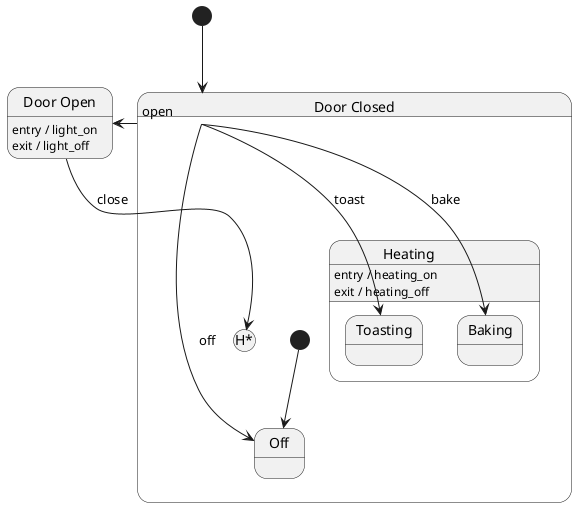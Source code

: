 @startuml

state "Door Open" as Door_Open
Door_Open : entry / light_on
Door_Open : exit / light_off
state "Door Closed" as Door_Closed {
   state Heating {
      state Toasting
      state Baking
   }
   Heating : entry / heating_on
   Heating : exit / heating_off
   state Off
   [*] --> Off
}
[*] --> Door_Closed
Door_Open --> Door_Closed[H*] : close
Door_Closed --> Door_Open : open
Door_Closed --> Off : off
Door_Closed --> Baking : bake
Door_Closed --> Toasting : toast

@enduml


